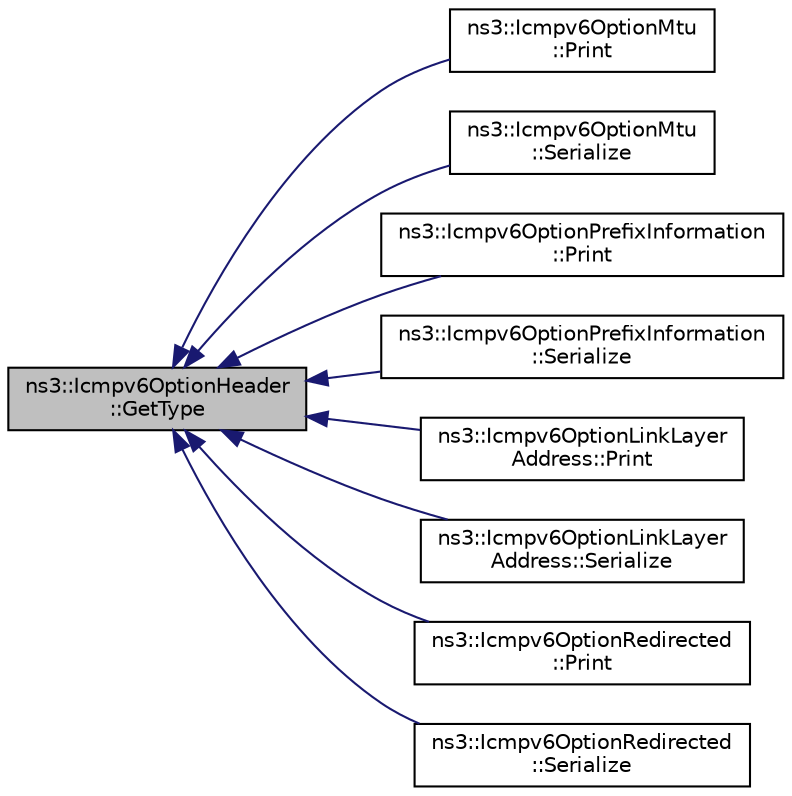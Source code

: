 digraph "ns3::Icmpv6OptionHeader::GetType"
{
  edge [fontname="Helvetica",fontsize="10",labelfontname="Helvetica",labelfontsize="10"];
  node [fontname="Helvetica",fontsize="10",shape=record];
  rankdir="LR";
  Node1 [label="ns3::Icmpv6OptionHeader\l::GetType",height=0.2,width=0.4,color="black", fillcolor="grey75", style="filled", fontcolor="black"];
  Node1 -> Node2 [dir="back",color="midnightblue",fontsize="10",style="solid"];
  Node2 [label="ns3::Icmpv6OptionMtu\l::Print",height=0.2,width=0.4,color="black", fillcolor="white", style="filled",URL="$df/d6d/classns3_1_1Icmpv6OptionMtu.html#a0992d3c4ce0eea3421ae95d9942af577",tooltip="Print informations. "];
  Node1 -> Node3 [dir="back",color="midnightblue",fontsize="10",style="solid"];
  Node3 [label="ns3::Icmpv6OptionMtu\l::Serialize",height=0.2,width=0.4,color="black", fillcolor="white", style="filled",URL="$df/d6d/classns3_1_1Icmpv6OptionMtu.html#a7fb0a0d983fc4ca0d906da376bd9bceb",tooltip="Serialize the packet. "];
  Node1 -> Node4 [dir="back",color="midnightblue",fontsize="10",style="solid"];
  Node4 [label="ns3::Icmpv6OptionPrefixInformation\l::Print",height=0.2,width=0.4,color="black", fillcolor="white", style="filled",URL="$d4/d74/classns3_1_1Icmpv6OptionPrefixInformation.html#ada5fc70162fe6d3f40f6a30801b3e9aa",tooltip="Print informations. "];
  Node1 -> Node5 [dir="back",color="midnightblue",fontsize="10",style="solid"];
  Node5 [label="ns3::Icmpv6OptionPrefixInformation\l::Serialize",height=0.2,width=0.4,color="black", fillcolor="white", style="filled",URL="$d4/d74/classns3_1_1Icmpv6OptionPrefixInformation.html#a4c498867c73398d9958aea86ff3ac4f7",tooltip="Serialize the packet. "];
  Node1 -> Node6 [dir="back",color="midnightblue",fontsize="10",style="solid"];
  Node6 [label="ns3::Icmpv6OptionLinkLayer\lAddress::Print",height=0.2,width=0.4,color="black", fillcolor="white", style="filled",URL="$d5/dba/classns3_1_1Icmpv6OptionLinkLayerAddress.html#ad07cc16876aebf4c05d5585da21cecb3",tooltip="Print informations. "];
  Node1 -> Node7 [dir="back",color="midnightblue",fontsize="10",style="solid"];
  Node7 [label="ns3::Icmpv6OptionLinkLayer\lAddress::Serialize",height=0.2,width=0.4,color="black", fillcolor="white", style="filled",URL="$d5/dba/classns3_1_1Icmpv6OptionLinkLayerAddress.html#a472a16e3a3105e71bfb4d768d29fc0d8",tooltip="Serialize the packet. "];
  Node1 -> Node8 [dir="back",color="midnightblue",fontsize="10",style="solid"];
  Node8 [label="ns3::Icmpv6OptionRedirected\l::Print",height=0.2,width=0.4,color="black", fillcolor="white", style="filled",URL="$d9/dac/classns3_1_1Icmpv6OptionRedirected.html#ad5d024c4ca990632a092c998b3416dd5",tooltip="Print informations. "];
  Node1 -> Node9 [dir="back",color="midnightblue",fontsize="10",style="solid"];
  Node9 [label="ns3::Icmpv6OptionRedirected\l::Serialize",height=0.2,width=0.4,color="black", fillcolor="white", style="filled",URL="$d9/dac/classns3_1_1Icmpv6OptionRedirected.html#a9333a29cdc5f4b4f0807b44afb00b9e9",tooltip="Serialize the packet. "];
}
